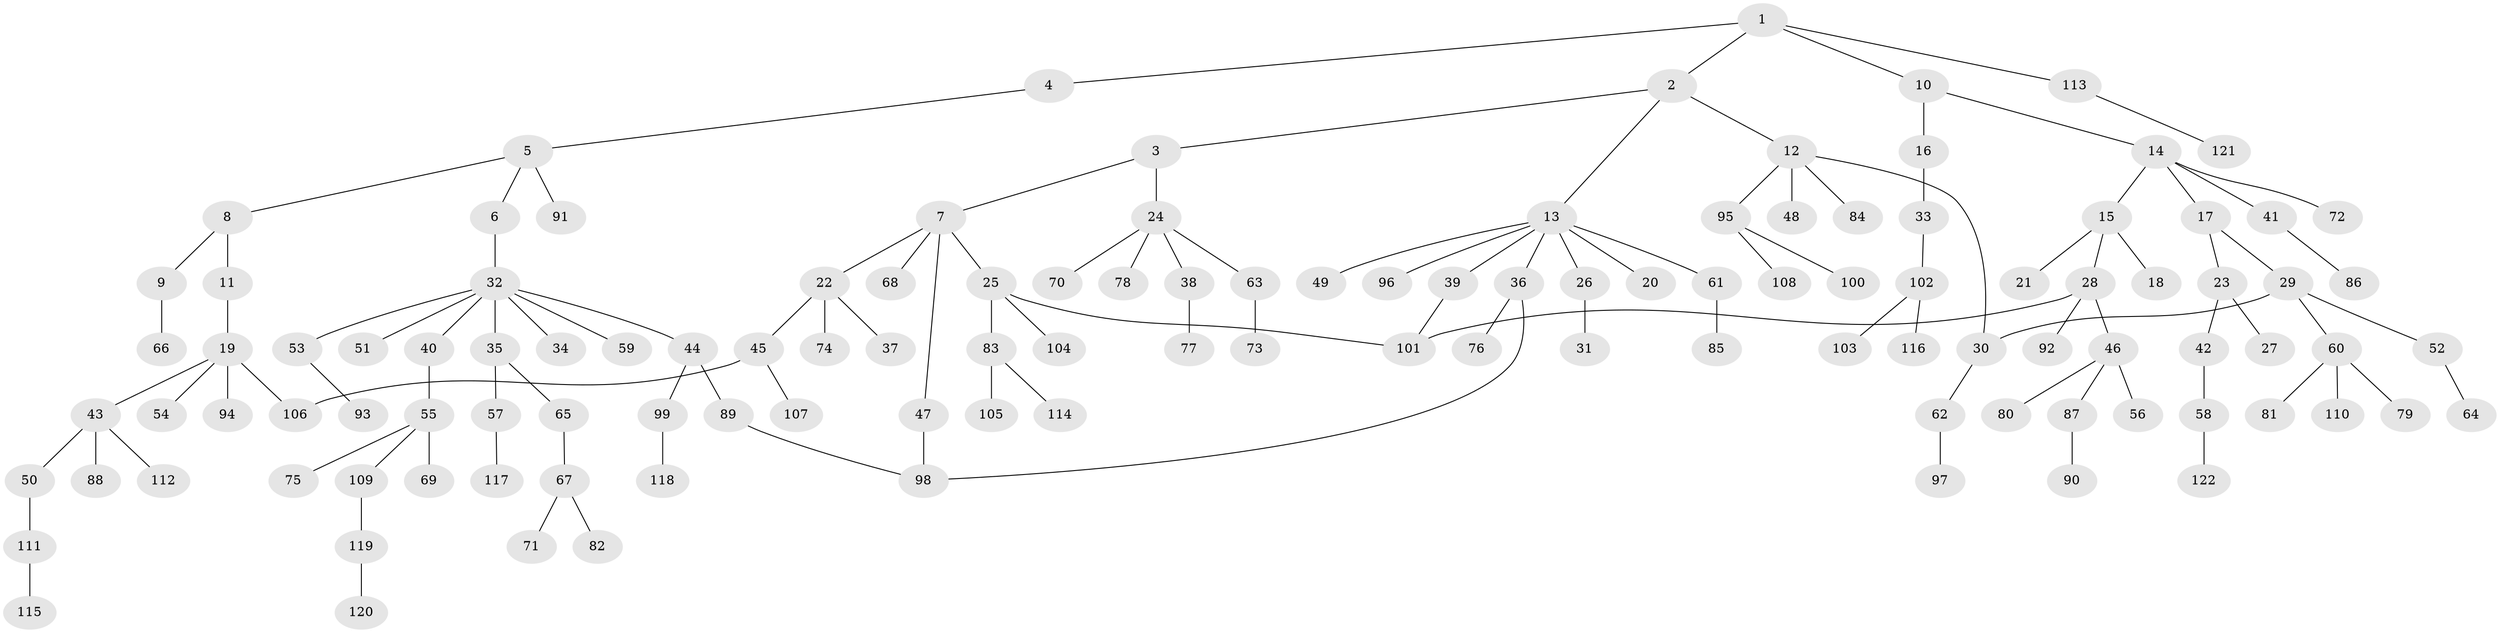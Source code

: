 // coarse degree distribution, {3: 0.2857142857142857, 2: 0.22448979591836735, 5: 0.02040816326530612, 4: 0.04081632653061224, 1: 0.3877551020408163, 6: 0.04081632653061224}
// Generated by graph-tools (version 1.1) at 2025/36/03/04/25 23:36:10]
// undirected, 122 vertices, 127 edges
graph export_dot {
  node [color=gray90,style=filled];
  1;
  2;
  3;
  4;
  5;
  6;
  7;
  8;
  9;
  10;
  11;
  12;
  13;
  14;
  15;
  16;
  17;
  18;
  19;
  20;
  21;
  22;
  23;
  24;
  25;
  26;
  27;
  28;
  29;
  30;
  31;
  32;
  33;
  34;
  35;
  36;
  37;
  38;
  39;
  40;
  41;
  42;
  43;
  44;
  45;
  46;
  47;
  48;
  49;
  50;
  51;
  52;
  53;
  54;
  55;
  56;
  57;
  58;
  59;
  60;
  61;
  62;
  63;
  64;
  65;
  66;
  67;
  68;
  69;
  70;
  71;
  72;
  73;
  74;
  75;
  76;
  77;
  78;
  79;
  80;
  81;
  82;
  83;
  84;
  85;
  86;
  87;
  88;
  89;
  90;
  91;
  92;
  93;
  94;
  95;
  96;
  97;
  98;
  99;
  100;
  101;
  102;
  103;
  104;
  105;
  106;
  107;
  108;
  109;
  110;
  111;
  112;
  113;
  114;
  115;
  116;
  117;
  118;
  119;
  120;
  121;
  122;
  1 -- 2;
  1 -- 4;
  1 -- 10;
  1 -- 113;
  2 -- 3;
  2 -- 12;
  2 -- 13;
  3 -- 7;
  3 -- 24;
  4 -- 5;
  5 -- 6;
  5 -- 8;
  5 -- 91;
  6 -- 32;
  7 -- 22;
  7 -- 25;
  7 -- 47;
  7 -- 68;
  8 -- 9;
  8 -- 11;
  9 -- 66;
  10 -- 14;
  10 -- 16;
  11 -- 19;
  12 -- 48;
  12 -- 84;
  12 -- 95;
  12 -- 30;
  13 -- 20;
  13 -- 26;
  13 -- 36;
  13 -- 39;
  13 -- 49;
  13 -- 61;
  13 -- 96;
  14 -- 15;
  14 -- 17;
  14 -- 41;
  14 -- 72;
  15 -- 18;
  15 -- 21;
  15 -- 28;
  16 -- 33;
  17 -- 23;
  17 -- 29;
  19 -- 43;
  19 -- 54;
  19 -- 94;
  19 -- 106;
  22 -- 37;
  22 -- 45;
  22 -- 74;
  23 -- 27;
  23 -- 42;
  24 -- 38;
  24 -- 63;
  24 -- 70;
  24 -- 78;
  25 -- 83;
  25 -- 104;
  25 -- 101;
  26 -- 31;
  28 -- 46;
  28 -- 92;
  28 -- 101;
  29 -- 30;
  29 -- 52;
  29 -- 60;
  30 -- 62;
  32 -- 34;
  32 -- 35;
  32 -- 40;
  32 -- 44;
  32 -- 51;
  32 -- 53;
  32 -- 59;
  33 -- 102;
  35 -- 57;
  35 -- 65;
  36 -- 76;
  36 -- 98;
  38 -- 77;
  39 -- 101;
  40 -- 55;
  41 -- 86;
  42 -- 58;
  43 -- 50;
  43 -- 88;
  43 -- 112;
  44 -- 89;
  44 -- 99;
  45 -- 106;
  45 -- 107;
  46 -- 56;
  46 -- 80;
  46 -- 87;
  47 -- 98;
  50 -- 111;
  52 -- 64;
  53 -- 93;
  55 -- 69;
  55 -- 75;
  55 -- 109;
  57 -- 117;
  58 -- 122;
  60 -- 79;
  60 -- 81;
  60 -- 110;
  61 -- 85;
  62 -- 97;
  63 -- 73;
  65 -- 67;
  67 -- 71;
  67 -- 82;
  83 -- 105;
  83 -- 114;
  87 -- 90;
  89 -- 98;
  95 -- 100;
  95 -- 108;
  99 -- 118;
  102 -- 103;
  102 -- 116;
  109 -- 119;
  111 -- 115;
  113 -- 121;
  119 -- 120;
}
